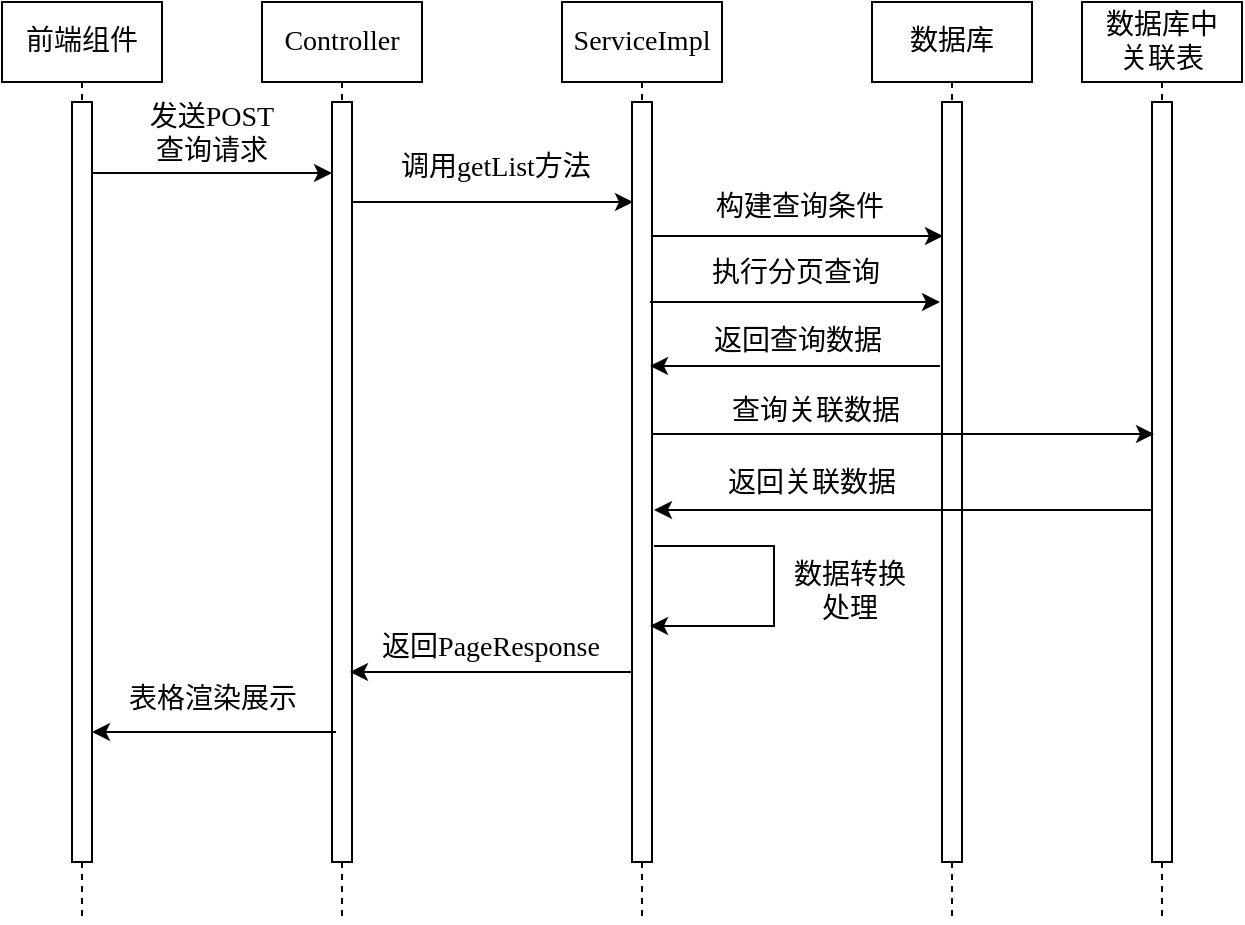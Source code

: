 <mxfile version="26.2.14">
  <diagram name="Page-1" id="2YBvvXClWsGukQMizWep">
    <mxGraphModel dx="1507" dy="722" grid="1" gridSize="10" guides="1" tooltips="1" connect="1" arrows="1" fold="1" page="1" pageScale="1" pageWidth="1100" pageHeight="850" math="0" shadow="0">
      <root>
        <mxCell id="0" />
        <mxCell id="1" parent="0" />
        <mxCell id="1x29o_3ZwKhWgOv2N2SG-2" value="前端组件" style="shape=umlLifeline;perimeter=lifelinePerimeter;whiteSpace=wrap;html=1;container=1;dropTarget=0;collapsible=0;recursiveResize=0;outlineConnect=0;portConstraint=eastwest;newEdgeStyle={&quot;curved&quot;:0,&quot;rounded&quot;:0};fontFamily=宋体;fontSize=14;" parent="1" vertex="1">
          <mxGeometry x="30" y="50" width="80" height="460" as="geometry" />
        </mxCell>
        <mxCell id="1x29o_3ZwKhWgOv2N2SG-4" value="" style="html=1;points=[[0,0,0,0,5],[0,1,0,0,-5],[1,0,0,0,5],[1,1,0,0,-5]];perimeter=orthogonalPerimeter;outlineConnect=0;targetShapes=umlLifeline;portConstraint=eastwest;newEdgeStyle={&quot;curved&quot;:0,&quot;rounded&quot;:0};fontFamily=宋体;fontSize=14;" parent="1x29o_3ZwKhWgOv2N2SG-2" vertex="1">
          <mxGeometry x="35" y="50" width="10" height="380" as="geometry" />
        </mxCell>
        <mxCell id="1x29o_3ZwKhWgOv2N2SG-3" value="Controller" style="shape=umlLifeline;perimeter=lifelinePerimeter;whiteSpace=wrap;html=1;container=1;dropTarget=0;collapsible=0;recursiveResize=0;outlineConnect=0;portConstraint=eastwest;newEdgeStyle={&quot;curved&quot;:0,&quot;rounded&quot;:0};fontFamily=宋体;fontSize=14;" parent="1" vertex="1">
          <mxGeometry x="160" y="50" width="80" height="460" as="geometry" />
        </mxCell>
        <mxCell id="1x29o_3ZwKhWgOv2N2SG-5" value="" style="html=1;points=[[0,0,0,0,5],[0,1,0,0,-5],[1,0,0,0,5],[1,1,0,0,-5]];perimeter=orthogonalPerimeter;outlineConnect=0;targetShapes=umlLifeline;portConstraint=eastwest;newEdgeStyle={&quot;curved&quot;:0,&quot;rounded&quot;:0};fontFamily=宋体;fontSize=14;" parent="1x29o_3ZwKhWgOv2N2SG-3" vertex="1">
          <mxGeometry x="35" y="50" width="10" height="380" as="geometry" />
        </mxCell>
        <mxCell id="1x29o_3ZwKhWgOv2N2SG-6" value="ServiceImpl" style="shape=umlLifeline;perimeter=lifelinePerimeter;whiteSpace=wrap;html=1;container=1;dropTarget=0;collapsible=0;recursiveResize=0;outlineConnect=0;portConstraint=eastwest;newEdgeStyle={&quot;curved&quot;:0,&quot;rounded&quot;:0};fontFamily=宋体;fontSize=14;" parent="1" vertex="1">
          <mxGeometry x="310" y="50" width="80" height="460" as="geometry" />
        </mxCell>
        <mxCell id="1x29o_3ZwKhWgOv2N2SG-7" value="" style="html=1;points=[[0,0,0,0,5],[0,1,0,0,-5],[1,0,0,0,5],[1,1,0,0,-5]];perimeter=orthogonalPerimeter;outlineConnect=0;targetShapes=umlLifeline;portConstraint=eastwest;newEdgeStyle={&quot;curved&quot;:0,&quot;rounded&quot;:0};fontFamily=宋体;fontSize=14;" parent="1x29o_3ZwKhWgOv2N2SG-6" vertex="1">
          <mxGeometry x="35" y="50" width="10" height="380" as="geometry" />
        </mxCell>
        <mxCell id="1x29o_3ZwKhWgOv2N2SG-8" value="数据库" style="shape=umlLifeline;perimeter=lifelinePerimeter;whiteSpace=wrap;html=1;container=1;dropTarget=0;collapsible=0;recursiveResize=0;outlineConnect=0;portConstraint=eastwest;newEdgeStyle={&quot;curved&quot;:0,&quot;rounded&quot;:0};fontFamily=宋体;fontSize=14;" parent="1" vertex="1">
          <mxGeometry x="465" y="50" width="80" height="460" as="geometry" />
        </mxCell>
        <mxCell id="1x29o_3ZwKhWgOv2N2SG-9" value="" style="html=1;points=[[0,0,0,0,5],[0,1,0,0,-5],[1,0,0,0,5],[1,1,0,0,-5]];perimeter=orthogonalPerimeter;outlineConnect=0;targetShapes=umlLifeline;portConstraint=eastwest;newEdgeStyle={&quot;curved&quot;:0,&quot;rounded&quot;:0};fontFamily=宋体;fontSize=14;" parent="1x29o_3ZwKhWgOv2N2SG-8" vertex="1">
          <mxGeometry x="35" y="50" width="10" height="380" as="geometry" />
        </mxCell>
        <mxCell id="1x29o_3ZwKhWgOv2N2SG-14" value="" style="endArrow=classic;html=1;rounded=0;fontSize=14;fontFamily=宋体;" parent="1" edge="1">
          <mxGeometry width="50" height="50" relative="1" as="geometry">
            <mxPoint x="205" y="150" as="sourcePoint" />
            <mxPoint x="345.5" y="150" as="targetPoint" />
          </mxGeometry>
        </mxCell>
        <mxCell id="1x29o_3ZwKhWgOv2N2SG-15" value="调用getList方法" style="text;html=1;align=center;verticalAlign=middle;whiteSpace=wrap;rounded=0;fontSize=14;fontFamily=宋体;" parent="1" vertex="1">
          <mxGeometry x="222" y="120" width="110" height="26" as="geometry" />
        </mxCell>
        <mxCell id="1x29o_3ZwKhWgOv2N2SG-49" value="" style="group" parent="1" vertex="1" connectable="0">
          <mxGeometry x="354" y="207" width="145" height="26" as="geometry" />
        </mxCell>
        <mxCell id="1x29o_3ZwKhWgOv2N2SG-24" value="" style="endArrow=classic;html=1;rounded=0;" parent="1x29o_3ZwKhWgOv2N2SG-49" edge="1">
          <mxGeometry width="50" height="50" relative="1" as="geometry">
            <mxPoint x="145" y="25" as="sourcePoint" />
            <mxPoint y="25" as="targetPoint" />
          </mxGeometry>
        </mxCell>
        <mxCell id="1x29o_3ZwKhWgOv2N2SG-33" value="返回查询数据" style="text;html=1;align=center;verticalAlign=middle;whiteSpace=wrap;rounded=0;fontSize=14;fontFamily=宋体;spacing=0;" parent="1x29o_3ZwKhWgOv2N2SG-49" vertex="1">
          <mxGeometry x="19" width="110" height="26" as="geometry" />
        </mxCell>
        <mxCell id="_Dbj09y_kRg2Y8LJnxWT-1" value="" style="group" parent="1" vertex="1" connectable="0">
          <mxGeometry x="75" y="100.5" width="120" height="35" as="geometry" />
        </mxCell>
        <mxCell id="1x29o_3ZwKhWgOv2N2SG-39" value="发送POST&lt;div&gt;查询请求&lt;/div&gt;" style="text;html=1;align=center;verticalAlign=middle;whiteSpace=wrap;rounded=0;fontFamily=宋体;fontSize=14;fontColor=default;" parent="_Dbj09y_kRg2Y8LJnxWT-1" vertex="1">
          <mxGeometry x="10" width="100" height="30" as="geometry" />
        </mxCell>
        <mxCell id="1x29o_3ZwKhWgOv2N2SG-37" value="" style="endArrow=classic;html=1;rounded=0;" parent="_Dbj09y_kRg2Y8LJnxWT-1" edge="1">
          <mxGeometry width="50" height="50" relative="1" as="geometry">
            <mxPoint y="35" as="sourcePoint" />
            <mxPoint x="120" y="35" as="targetPoint" />
          </mxGeometry>
        </mxCell>
        <mxCell id="_Dbj09y_kRg2Y8LJnxWT-2" value="" style="group" parent="1" vertex="1" connectable="0">
          <mxGeometry x="354" y="173" width="145" height="27" as="geometry" />
        </mxCell>
        <mxCell id="1x29o_3ZwKhWgOv2N2SG-20" value="" style="endArrow=classic;html=1;rounded=0;fontSize=14;fontFamily=宋体;" parent="_Dbj09y_kRg2Y8LJnxWT-2" edge="1">
          <mxGeometry width="50" height="50" relative="1" as="geometry">
            <mxPoint y="27" as="sourcePoint" />
            <mxPoint x="145" y="27" as="targetPoint" />
          </mxGeometry>
        </mxCell>
        <mxCell id="1x29o_3ZwKhWgOv2N2SG-21" value="执行分页查询" style="text;html=1;align=center;verticalAlign=middle;whiteSpace=wrap;rounded=0;fontSize=14;fontFamily=宋体;" parent="_Dbj09y_kRg2Y8LJnxWT-2" vertex="1">
          <mxGeometry x="18" width="110" height="26" as="geometry" />
        </mxCell>
        <mxCell id="_Dbj09y_kRg2Y8LJnxWT-3" value="" style="group" parent="1" vertex="1" connectable="0">
          <mxGeometry x="355.5" y="140" width="145" height="27" as="geometry" />
        </mxCell>
        <mxCell id="_Dbj09y_kRg2Y8LJnxWT-4" value="" style="endArrow=classic;html=1;rounded=0;fontSize=14;fontFamily=宋体;" parent="_Dbj09y_kRg2Y8LJnxWT-3" edge="1">
          <mxGeometry width="50" height="50" relative="1" as="geometry">
            <mxPoint y="27" as="sourcePoint" />
            <mxPoint x="145" y="27" as="targetPoint" />
          </mxGeometry>
        </mxCell>
        <mxCell id="_Dbj09y_kRg2Y8LJnxWT-5" value="构建查询条件" style="text;html=1;align=center;verticalAlign=middle;whiteSpace=wrap;rounded=0;fontSize=14;fontFamily=宋体;" parent="_Dbj09y_kRg2Y8LJnxWT-3" vertex="1">
          <mxGeometry x="18" width="110" height="26" as="geometry" />
        </mxCell>
        <mxCell id="_Dbj09y_kRg2Y8LJnxWT-6" value="数据库中&lt;div&gt;关联表&lt;/div&gt;" style="shape=umlLifeline;perimeter=lifelinePerimeter;whiteSpace=wrap;html=1;container=1;dropTarget=0;collapsible=0;recursiveResize=0;outlineConnect=0;portConstraint=eastwest;newEdgeStyle={&quot;curved&quot;:0,&quot;rounded&quot;:0};fontFamily=宋体;fontSize=14;" parent="1" vertex="1">
          <mxGeometry x="570" y="50" width="80" height="460" as="geometry" />
        </mxCell>
        <mxCell id="_Dbj09y_kRg2Y8LJnxWT-7" value="" style="html=1;points=[[0,0,0,0,5],[0,1,0,0,-5],[1,0,0,0,5],[1,1,0,0,-5]];perimeter=orthogonalPerimeter;outlineConnect=0;targetShapes=umlLifeline;portConstraint=eastwest;newEdgeStyle={&quot;curved&quot;:0,&quot;rounded&quot;:0};fontFamily=宋体;fontSize=14;" parent="_Dbj09y_kRg2Y8LJnxWT-6" vertex="1">
          <mxGeometry x="35" y="50" width="10" height="380" as="geometry" />
        </mxCell>
        <mxCell id="_Dbj09y_kRg2Y8LJnxWT-16" value="" style="group" parent="1" vertex="1" connectable="0">
          <mxGeometry x="355.5" y="242" width="250.5" height="26" as="geometry" />
        </mxCell>
        <mxCell id="_Dbj09y_kRg2Y8LJnxWT-9" value="" style="endArrow=classic;html=1;rounded=0;fontSize=14;fontFamily=宋体;" parent="_Dbj09y_kRg2Y8LJnxWT-16" edge="1">
          <mxGeometry width="50" height="50" relative="1" as="geometry">
            <mxPoint y="24" as="sourcePoint" />
            <mxPoint x="250.5" y="24" as="targetPoint" />
          </mxGeometry>
        </mxCell>
        <mxCell id="_Dbj09y_kRg2Y8LJnxWT-10" value="查询关联数据" style="text;html=1;align=center;verticalAlign=middle;whiteSpace=wrap;rounded=0;fontSize=14;fontFamily=宋体;" parent="_Dbj09y_kRg2Y8LJnxWT-16" vertex="1">
          <mxGeometry x="26" width="110" height="26" as="geometry" />
        </mxCell>
        <mxCell id="_Dbj09y_kRg2Y8LJnxWT-17" value="" style="group" parent="1" vertex="1" connectable="0">
          <mxGeometry x="338.005" y="278" width="266.995" height="26" as="geometry" />
        </mxCell>
        <mxCell id="_Dbj09y_kRg2Y8LJnxWT-13" value="" style="endArrow=classic;html=1;rounded=0;" parent="_Dbj09y_kRg2Y8LJnxWT-17" edge="1">
          <mxGeometry width="50" height="50" relative="1" as="geometry">
            <mxPoint x="266.995" y="26" as="sourcePoint" />
            <mxPoint x="17.995" y="26" as="targetPoint" />
          </mxGeometry>
        </mxCell>
        <mxCell id="_Dbj09y_kRg2Y8LJnxWT-14" value="返回关联数据" style="text;html=1;align=center;verticalAlign=middle;whiteSpace=wrap;rounded=0;fontSize=14;fontFamily=宋体;spacing=0;" parent="_Dbj09y_kRg2Y8LJnxWT-17" vertex="1">
          <mxGeometry width="194.207" height="26" as="geometry" />
        </mxCell>
        <mxCell id="_Dbj09y_kRg2Y8LJnxWT-19" value="" style="endArrow=classic;html=1;rounded=0;" parent="1" edge="1">
          <mxGeometry width="50" height="50" relative="1" as="geometry">
            <mxPoint x="356" y="322" as="sourcePoint" />
            <mxPoint x="354" y="362" as="targetPoint" />
            <Array as="points">
              <mxPoint x="416" y="322" />
              <mxPoint x="416" y="362" />
            </Array>
          </mxGeometry>
        </mxCell>
        <mxCell id="_Dbj09y_kRg2Y8LJnxWT-23" value="数据转换处理" style="text;html=1;align=center;verticalAlign=middle;whiteSpace=wrap;rounded=0;fontFamily=宋体;fontSize=14;" parent="1" vertex="1">
          <mxGeometry x="424" y="330" width="60" height="30" as="geometry" />
        </mxCell>
        <mxCell id="_Dbj09y_kRg2Y8LJnxWT-27" value="" style="group" parent="1" vertex="1" connectable="0">
          <mxGeometry x="204" y="360" width="141" height="26" as="geometry" />
        </mxCell>
        <mxCell id="_Dbj09y_kRg2Y8LJnxWT-25" value="" style="endArrow=classic;html=1;rounded=0;" parent="_Dbj09y_kRg2Y8LJnxWT-27" edge="1">
          <mxGeometry width="50" height="50" relative="1" as="geometry">
            <mxPoint x="141" y="25" as="sourcePoint" />
            <mxPoint y="25" as="targetPoint" />
          </mxGeometry>
        </mxCell>
        <mxCell id="_Dbj09y_kRg2Y8LJnxWT-26" value="返回PageResponse" style="text;html=1;align=center;verticalAlign=middle;whiteSpace=wrap;rounded=0;fontSize=14;fontFamily=宋体;spacing=0;" parent="_Dbj09y_kRg2Y8LJnxWT-27" vertex="1">
          <mxGeometry x="10" width="121" height="26" as="geometry" />
        </mxCell>
        <mxCell id="_Dbj09y_kRg2Y8LJnxWT-32" value="" style="endArrow=classic;html=1;rounded=0;" parent="1" edge="1">
          <mxGeometry width="50" height="50" relative="1" as="geometry">
            <mxPoint x="197" y="415" as="sourcePoint" />
            <mxPoint x="75" y="415" as="targetPoint" />
          </mxGeometry>
        </mxCell>
        <mxCell id="_Dbj09y_kRg2Y8LJnxWT-33" value="表格渲染展示" style="text;html=1;align=center;verticalAlign=middle;whiteSpace=wrap;rounded=0;fontSize=14;fontFamily=宋体;spacing=0;" parent="1" vertex="1">
          <mxGeometry x="75" y="386" width="121" height="26" as="geometry" />
        </mxCell>
      </root>
    </mxGraphModel>
  </diagram>
</mxfile>
